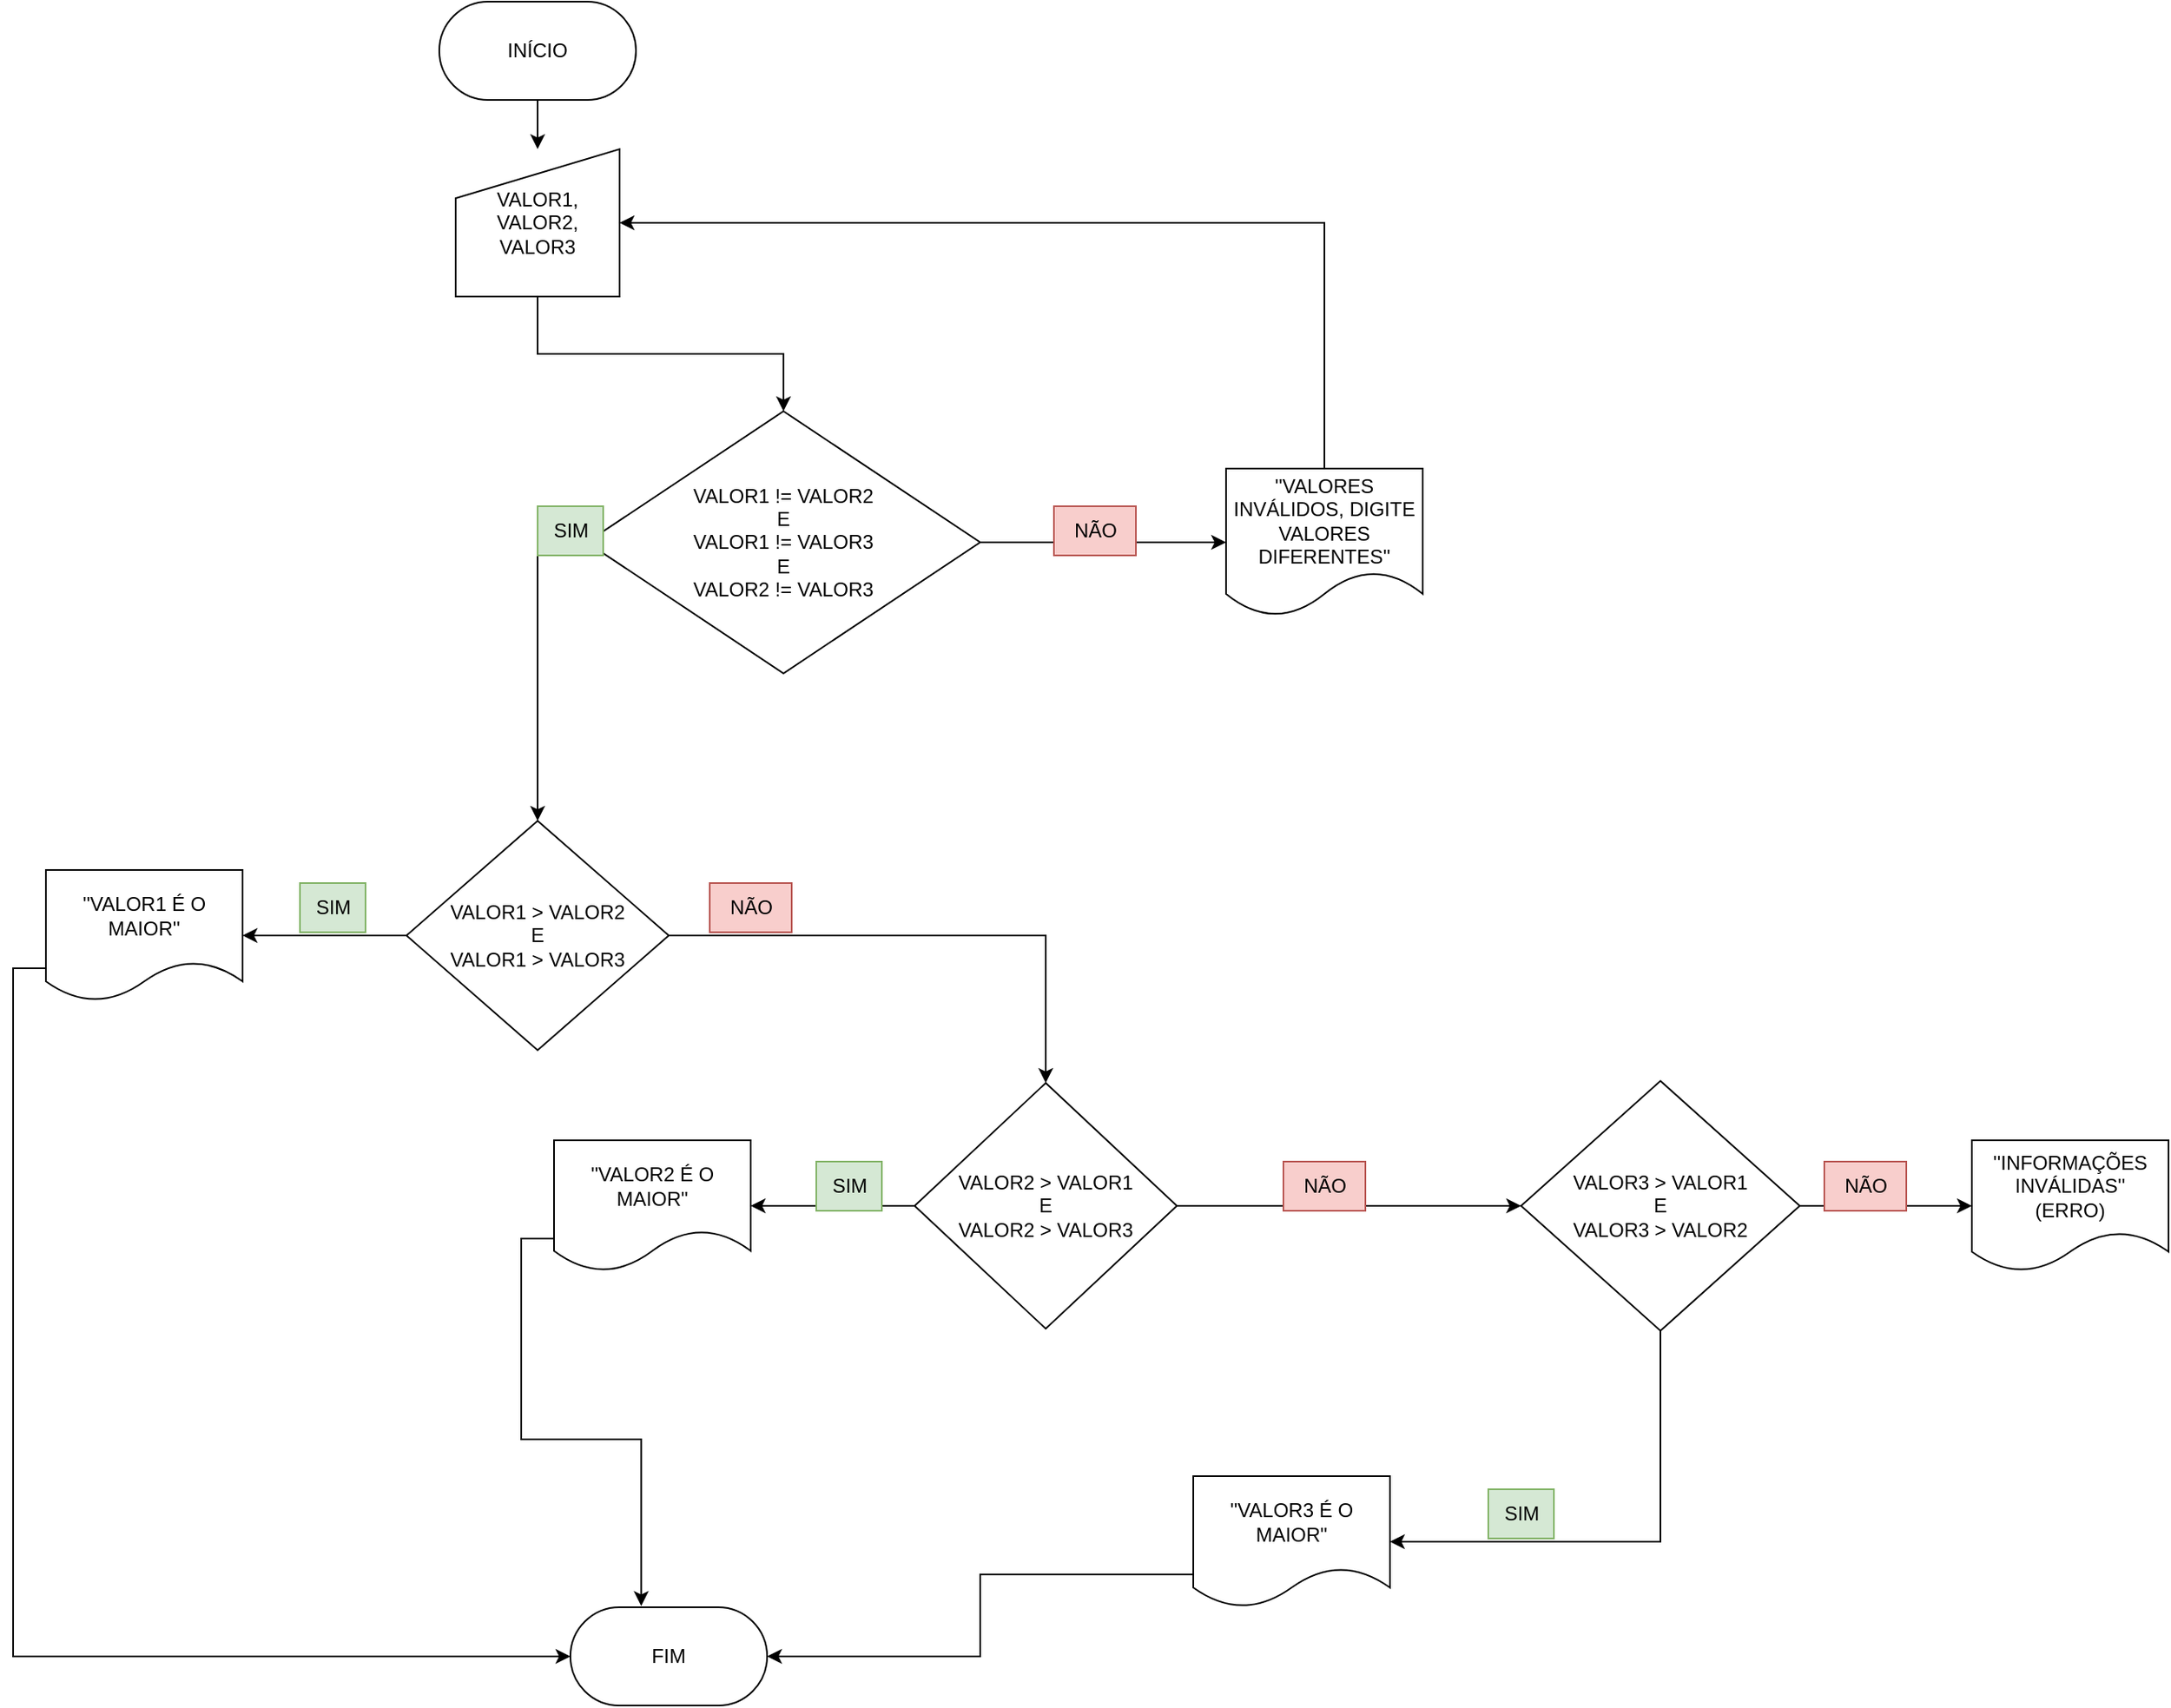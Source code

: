 <mxfile version="25.0.2">
  <diagram name="Página-1" id="O52Bbr9sFC25dwBvg2Pu">
    <mxGraphModel dx="2100" dy="2427" grid="1" gridSize="10" guides="1" tooltips="1" connect="1" arrows="1" fold="1" page="1" pageScale="1" pageWidth="827" pageHeight="1169" math="0" shadow="0">
      <root>
        <mxCell id="0" />
        <mxCell id="1" parent="0" />
        <mxCell id="Fb-_cfkr58BGuqgh_vxu-7" style="edgeStyle=orthogonalEdgeStyle;rounded=0;orthogonalLoop=1;jettySize=auto;html=1;exitX=0.5;exitY=1;exitDx=0;exitDy=0;entryX=0.5;entryY=0;entryDx=0;entryDy=0;" edge="1" parent="1" source="Fb-_cfkr58BGuqgh_vxu-2" target="Fb-_cfkr58BGuqgh_vxu-6">
          <mxGeometry relative="1" as="geometry" />
        </mxCell>
        <mxCell id="Fb-_cfkr58BGuqgh_vxu-2" value="INÍCIO" style="rounded=1;whiteSpace=wrap;html=1;arcSize=50;" vertex="1" parent="1">
          <mxGeometry x="310" y="-180" width="120" height="60" as="geometry" />
        </mxCell>
        <mxCell id="Fb-_cfkr58BGuqgh_vxu-27" value="" style="edgeStyle=orthogonalEdgeStyle;rounded=0;orthogonalLoop=1;jettySize=auto;html=1;" edge="1" parent="1" source="Fb-_cfkr58BGuqgh_vxu-6" target="Fb-_cfkr58BGuqgh_vxu-26">
          <mxGeometry relative="1" as="geometry" />
        </mxCell>
        <mxCell id="Fb-_cfkr58BGuqgh_vxu-6" value="VALOR1, VALOR2, VALOR3" style="shape=manualInput;whiteSpace=wrap;html=1;" vertex="1" parent="1">
          <mxGeometry x="320" y="-90" width="100" height="90" as="geometry" />
        </mxCell>
        <mxCell id="Fb-_cfkr58BGuqgh_vxu-12" value="" style="edgeStyle=orthogonalEdgeStyle;rounded=0;orthogonalLoop=1;jettySize=auto;html=1;" edge="1" parent="1" source="Fb-_cfkr58BGuqgh_vxu-8" target="Fb-_cfkr58BGuqgh_vxu-11">
          <mxGeometry relative="1" as="geometry" />
        </mxCell>
        <mxCell id="Fb-_cfkr58BGuqgh_vxu-14" value="" style="edgeStyle=orthogonalEdgeStyle;rounded=0;orthogonalLoop=1;jettySize=auto;html=1;" edge="1" parent="1" source="Fb-_cfkr58BGuqgh_vxu-8" target="Fb-_cfkr58BGuqgh_vxu-13">
          <mxGeometry relative="1" as="geometry" />
        </mxCell>
        <mxCell id="Fb-_cfkr58BGuqgh_vxu-8" value="VALOR1 &amp;gt; VALOR2&lt;div&gt;E&lt;/div&gt;&lt;div&gt;VALOR1 &amp;gt; VALOR3&lt;/div&gt;" style="rhombus;whiteSpace=wrap;html=1;" vertex="1" parent="1">
          <mxGeometry x="290" y="320" width="160" height="140" as="geometry" />
        </mxCell>
        <mxCell id="Fb-_cfkr58BGuqgh_vxu-20" style="edgeStyle=orthogonalEdgeStyle;rounded=0;orthogonalLoop=1;jettySize=auto;html=1;exitX=0;exitY=0.75;exitDx=0;exitDy=0;entryX=0;entryY=0.5;entryDx=0;entryDy=0;" edge="1" parent="1" source="Fb-_cfkr58BGuqgh_vxu-11" target="Fb-_cfkr58BGuqgh_vxu-19">
          <mxGeometry relative="1" as="geometry" />
        </mxCell>
        <mxCell id="Fb-_cfkr58BGuqgh_vxu-11" value="&#39;&#39;VALOR1 É O MAIOR&#39;&#39;" style="shape=document;whiteSpace=wrap;html=1;boundedLbl=1;" vertex="1" parent="1">
          <mxGeometry x="70" y="350" width="120" height="80" as="geometry" />
        </mxCell>
        <mxCell id="Fb-_cfkr58BGuqgh_vxu-16" value="" style="edgeStyle=orthogonalEdgeStyle;rounded=0;orthogonalLoop=1;jettySize=auto;html=1;" edge="1" parent="1" source="Fb-_cfkr58BGuqgh_vxu-13" target="Fb-_cfkr58BGuqgh_vxu-15">
          <mxGeometry relative="1" as="geometry" />
        </mxCell>
        <mxCell id="Fb-_cfkr58BGuqgh_vxu-18" value="" style="edgeStyle=orthogonalEdgeStyle;rounded=0;orthogonalLoop=1;jettySize=auto;html=1;entryX=0;entryY=0.5;entryDx=0;entryDy=0;" edge="1" parent="1" source="Fb-_cfkr58BGuqgh_vxu-13" target="Fb-_cfkr58BGuqgh_vxu-24">
          <mxGeometry relative="1" as="geometry">
            <mxPoint x="960" y="555" as="targetPoint" />
          </mxGeometry>
        </mxCell>
        <mxCell id="Fb-_cfkr58BGuqgh_vxu-13" value="VALOR2 &amp;gt; VALOR1&lt;div&gt;E&lt;/div&gt;&lt;div&gt;VALOR2 &amp;gt; VALOR3&lt;/div&gt;" style="rhombus;whiteSpace=wrap;html=1;" vertex="1" parent="1">
          <mxGeometry x="600" y="480" width="160" height="150" as="geometry" />
        </mxCell>
        <mxCell id="Fb-_cfkr58BGuqgh_vxu-15" value="&#39;&#39;VALOR2 É O MAIOR&quot;" style="shape=document;whiteSpace=wrap;html=1;boundedLbl=1;size=0.312;" vertex="1" parent="1">
          <mxGeometry x="380" y="515" width="120" height="80" as="geometry" />
        </mxCell>
        <mxCell id="Fb-_cfkr58BGuqgh_vxu-21" style="edgeStyle=orthogonalEdgeStyle;rounded=0;orthogonalLoop=1;jettySize=auto;html=1;exitX=0;exitY=0.75;exitDx=0;exitDy=0;entryX=1;entryY=0.5;entryDx=0;entryDy=0;" edge="1" parent="1" source="Fb-_cfkr58BGuqgh_vxu-17" target="Fb-_cfkr58BGuqgh_vxu-19">
          <mxGeometry relative="1" as="geometry" />
        </mxCell>
        <mxCell id="Fb-_cfkr58BGuqgh_vxu-17" value="&#39;&#39;VALOR3 É O MAIOR&quot;" style="shape=document;whiteSpace=wrap;html=1;boundedLbl=1;" vertex="1" parent="1">
          <mxGeometry x="770" y="720" width="120" height="80" as="geometry" />
        </mxCell>
        <mxCell id="Fb-_cfkr58BGuqgh_vxu-19" value="FIM" style="rounded=1;whiteSpace=wrap;html=1;arcSize=50;" vertex="1" parent="1">
          <mxGeometry x="390" y="800" width="120" height="60" as="geometry" />
        </mxCell>
        <mxCell id="Fb-_cfkr58BGuqgh_vxu-22" style="edgeStyle=orthogonalEdgeStyle;rounded=0;orthogonalLoop=1;jettySize=auto;html=1;exitX=0;exitY=0.75;exitDx=0;exitDy=0;entryX=0.36;entryY=-0.013;entryDx=0;entryDy=0;entryPerimeter=0;" edge="1" parent="1" source="Fb-_cfkr58BGuqgh_vxu-15" target="Fb-_cfkr58BGuqgh_vxu-19">
          <mxGeometry relative="1" as="geometry" />
        </mxCell>
        <mxCell id="Fb-_cfkr58BGuqgh_vxu-25" style="edgeStyle=orthogonalEdgeStyle;rounded=0;orthogonalLoop=1;jettySize=auto;html=1;exitX=0.5;exitY=1;exitDx=0;exitDy=0;entryX=1;entryY=0.5;entryDx=0;entryDy=0;" edge="1" parent="1" source="Fb-_cfkr58BGuqgh_vxu-24" target="Fb-_cfkr58BGuqgh_vxu-17">
          <mxGeometry relative="1" as="geometry" />
        </mxCell>
        <mxCell id="Fb-_cfkr58BGuqgh_vxu-40" value="" style="edgeStyle=orthogonalEdgeStyle;rounded=0;orthogonalLoop=1;jettySize=auto;html=1;" edge="1" parent="1" source="Fb-_cfkr58BGuqgh_vxu-24" target="Fb-_cfkr58BGuqgh_vxu-39">
          <mxGeometry relative="1" as="geometry" />
        </mxCell>
        <mxCell id="Fb-_cfkr58BGuqgh_vxu-24" value="VALOR3 &amp;gt; VALOR1&lt;div&gt;E&lt;/div&gt;&lt;div&gt;VALOR3 &amp;gt; VALOR2&lt;/div&gt;" style="rhombus;whiteSpace=wrap;html=1;" vertex="1" parent="1">
          <mxGeometry x="970" y="478.75" width="170" height="152.5" as="geometry" />
        </mxCell>
        <mxCell id="Fb-_cfkr58BGuqgh_vxu-29" value="" style="edgeStyle=orthogonalEdgeStyle;rounded=0;orthogonalLoop=1;jettySize=auto;html=1;" edge="1" parent="1" source="Fb-_cfkr58BGuqgh_vxu-26" target="Fb-_cfkr58BGuqgh_vxu-28">
          <mxGeometry relative="1" as="geometry" />
        </mxCell>
        <mxCell id="Fb-_cfkr58BGuqgh_vxu-31" style="edgeStyle=orthogonalEdgeStyle;rounded=0;orthogonalLoop=1;jettySize=auto;html=1;entryX=0.5;entryY=0;entryDx=0;entryDy=0;" edge="1" parent="1" source="Fb-_cfkr58BGuqgh_vxu-26" target="Fb-_cfkr58BGuqgh_vxu-8">
          <mxGeometry relative="1" as="geometry">
            <Array as="points">
              <mxPoint x="370" y="150" />
            </Array>
          </mxGeometry>
        </mxCell>
        <mxCell id="Fb-_cfkr58BGuqgh_vxu-26" value="VALOR1 != VALOR2&lt;div&gt;E&lt;/div&gt;&lt;div&gt;VALOR1 != VALOR3&lt;/div&gt;&lt;div&gt;E&lt;/div&gt;&lt;div&gt;VALOR2 != VALOR3&lt;/div&gt;" style="rhombus;whiteSpace=wrap;html=1;" vertex="1" parent="1">
          <mxGeometry x="400" y="70" width="240" height="160" as="geometry" />
        </mxCell>
        <mxCell id="Fb-_cfkr58BGuqgh_vxu-30" style="edgeStyle=orthogonalEdgeStyle;rounded=0;orthogonalLoop=1;jettySize=auto;html=1;entryX=1;entryY=0.5;entryDx=0;entryDy=0;" edge="1" parent="1" source="Fb-_cfkr58BGuqgh_vxu-28" target="Fb-_cfkr58BGuqgh_vxu-6">
          <mxGeometry relative="1" as="geometry">
            <Array as="points">
              <mxPoint x="850" y="-45" />
            </Array>
          </mxGeometry>
        </mxCell>
        <mxCell id="Fb-_cfkr58BGuqgh_vxu-28" value="&#39;&#39;VALORES INVÁLIDOS, DIGITE VALORES DIFERENTES&#39;&#39;" style="shape=document;whiteSpace=wrap;html=1;boundedLbl=1;" vertex="1" parent="1">
          <mxGeometry x="790" y="105" width="120" height="90" as="geometry" />
        </mxCell>
        <mxCell id="Fb-_cfkr58BGuqgh_vxu-32" value="NÃO" style="text;html=1;align=center;verticalAlign=middle;resizable=0;points=[];autosize=1;strokeColor=#b85450;fillColor=#f8cecc;" vertex="1" parent="1">
          <mxGeometry x="685" y="128" width="50" height="30" as="geometry" />
        </mxCell>
        <mxCell id="Fb-_cfkr58BGuqgh_vxu-33" value="SIM" style="text;html=1;align=center;verticalAlign=middle;resizable=0;points=[];autosize=1;strokeColor=#82b366;fillColor=#d5e8d4;" vertex="1" parent="1">
          <mxGeometry x="370" y="128" width="40" height="30" as="geometry" />
        </mxCell>
        <mxCell id="Fb-_cfkr58BGuqgh_vxu-34" value="NÃO" style="text;html=1;align=center;verticalAlign=middle;resizable=0;points=[];autosize=1;strokeColor=#b85450;fillColor=#f8cecc;" vertex="1" parent="1">
          <mxGeometry x="475" y="358" width="50" height="30" as="geometry" />
        </mxCell>
        <mxCell id="Fb-_cfkr58BGuqgh_vxu-35" value="SIM" style="text;html=1;align=center;verticalAlign=middle;resizable=0;points=[];autosize=1;strokeColor=#82b366;fillColor=#d5e8d4;" vertex="1" parent="1">
          <mxGeometry x="225" y="358" width="40" height="30" as="geometry" />
        </mxCell>
        <mxCell id="Fb-_cfkr58BGuqgh_vxu-36" value="SIM" style="text;html=1;align=center;verticalAlign=middle;resizable=0;points=[];autosize=1;strokeColor=#82b366;fillColor=#d5e8d4;" vertex="1" parent="1">
          <mxGeometry x="540" y="528" width="40" height="30" as="geometry" />
        </mxCell>
        <mxCell id="Fb-_cfkr58BGuqgh_vxu-37" value="NÃO" style="text;html=1;align=center;verticalAlign=middle;resizable=0;points=[];autosize=1;strokeColor=#b85450;fillColor=#f8cecc;" vertex="1" parent="1">
          <mxGeometry x="825" y="528" width="50" height="30" as="geometry" />
        </mxCell>
        <mxCell id="Fb-_cfkr58BGuqgh_vxu-38" value="SIM" style="text;html=1;align=center;verticalAlign=middle;resizable=0;points=[];autosize=1;strokeColor=#82b366;fillColor=#d5e8d4;" vertex="1" parent="1">
          <mxGeometry x="950" y="728" width="40" height="30" as="geometry" />
        </mxCell>
        <mxCell id="Fb-_cfkr58BGuqgh_vxu-39" value="&#39;&#39;INFORMAÇÕES INVÁLIDAS&#39;&#39;&lt;div&gt;(ERRO)&lt;/div&gt;" style="shape=document;whiteSpace=wrap;html=1;boundedLbl=1;" vertex="1" parent="1">
          <mxGeometry x="1245" y="515" width="120" height="80" as="geometry" />
        </mxCell>
        <mxCell id="Fb-_cfkr58BGuqgh_vxu-41" value="NÃO" style="text;html=1;align=center;verticalAlign=middle;resizable=0;points=[];autosize=1;strokeColor=#b85450;fillColor=#f8cecc;" vertex="1" parent="1">
          <mxGeometry x="1155" y="528" width="50" height="30" as="geometry" />
        </mxCell>
      </root>
    </mxGraphModel>
  </diagram>
</mxfile>

